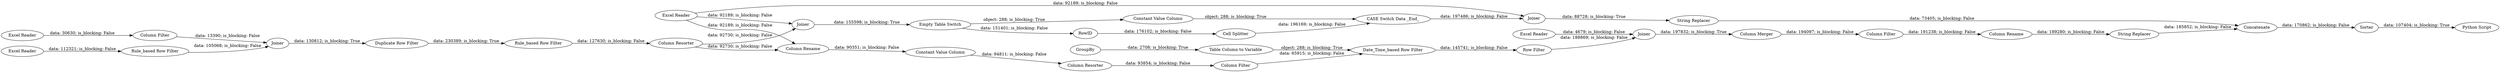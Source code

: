 digraph {
	"6231828218569375547_22" [label="Column Filter"]
	"-7657090582534925253_49" [label="Column Rename"]
	"6231828218569375547_19" [label="Constant Value Column"]
	"-1677974426426378803_13" [label=Joiner]
	"-1677974426426378803_10" [label="Column Filter"]
	"8874213614168462044_45" [label=RowID]
	"6231828218569375547_18" [label="Column Rename"]
	"-7657090582534925253_34" [label="Column Filter"]
	"-7657090582534925253_33" [label="Column Merger"]
	"-7657090582534925253_72" [label="Constant Value Column"]
	"-7657090582534925253_54" [label=Sorter]
	"-7657090582534925253_47" [label=Joiner]
	"6231828218569375547_60" [label="Date_Time_based Row Filter"]
	"-7657090582534925253_38" [label="Duplicate Row Filter"]
	"-7657090582534925253_70" [label="Empty Table Switch"]
	"-7657090582534925253_32" [label=Joiner]
	"-7657090582534925253_50" [label="String Replacer"]
	"-7657090582534925253_31" [label="Excel Reader"]
	"8874213614168462044_46" [label="Cell Splitter"]
	"-7657090582534925253_16" [label=Joiner]
	"-1677974426426378803_12" [label="Rule_based Row Filter"]
	"-1677974426426378803_1" [label="Excel Reader"]
	"6231828218569375547_61" [label="Table Column to Variable"]
	"-7657090582534925253_53" [label="Python Script"]
	"-7657090582534925253_71" [label="CASE Switch Data _End_"]
	"6231828218569375547_62" [label="Row Filter"]
	"6231828218569375547_20" [label="Column Resorter"]
	"-1677974426426378803_9" [label="Excel Reader"]
	"-7657090582534925253_14" [label="Column Resorter"]
	"-7657090582534925253_25" [label=Concatenate]
	"-7657090582534925253_26" [label="String Replacer"]
	"-7657090582534925253_42" [label="Excel Reader"]
	"6231828218569375547_55" [label=GroupBy]
	"-7657090582534925253_39" [label="Rule_based Row Filter"]
	"6231828218569375547_62" -> "-7657090582534925253_32" [label="data: 188869; is_blocking: False"]
	"6231828218569375547_18" -> "6231828218569375547_19" [label="data: 90351; is_blocking: False"]
	"-7657090582534925253_25" -> "-7657090582534925253_54" [label="data: 170862; is_blocking: False"]
	"6231828218569375547_22" -> "6231828218569375547_60" [label="data: 65915; is_blocking: False"]
	"-7657090582534925253_38" -> "-7657090582534925253_39" [label="data: 230389; is_blocking: True"]
	"6231828218569375547_20" -> "6231828218569375547_22" [label="data: 93854; is_blocking: False"]
	"-7657090582534925253_14" -> "-7657090582534925253_16" [label="data: 92730; is_blocking: False"]
	"-1677974426426378803_10" -> "-1677974426426378803_13" [label="data: 13390; is_blocking: False"]
	"8874213614168462044_45" -> "8874213614168462044_46" [label="data: 176102; is_blocking: False"]
	"-7657090582534925253_31" -> "-7657090582534925253_32" [label="data: 4679; is_blocking: False"]
	"-7657090582534925253_70" -> "8874213614168462044_45" [label="data: 151401; is_blocking: False"]
	"-7657090582534925253_16" -> "-7657090582534925253_70" [label="data: 155598; is_blocking: True"]
	"-7657090582534925253_70" -> "-7657090582534925253_72" [label="object: 288; is_blocking: True"]
	"-1677974426426378803_12" -> "-1677974426426378803_13" [label="data: 105068; is_blocking: False"]
	"6231828218569375547_55" -> "6231828218569375547_61" [label="data: 2708; is_blocking: True"]
	"-7657090582534925253_32" -> "-7657090582534925253_33" [label="data: 197832; is_blocking: True"]
	"-7657090582534925253_50" -> "-7657090582534925253_25" [label="data: 185852; is_blocking: False"]
	"-7657090582534925253_54" -> "-7657090582534925253_53" [label="data: 107404; is_blocking: True"]
	"-7657090582534925253_42" -> "6231828218569375547_18" [label="data: 92189; is_blocking: False"]
	"-7657090582534925253_34" -> "-7657090582534925253_49" [label="data: 191238; is_blocking: False"]
	"6231828218569375547_60" -> "6231828218569375547_62" [label="data: 145741; is_blocking: False"]
	"-7657090582534925253_47" -> "-7657090582534925253_26" [label="data: 88728; is_blocking: True"]
	"-7657090582534925253_14" -> "6231828218569375547_18" [label="data: 92730; is_blocking: False"]
	"-1677974426426378803_13" -> "-7657090582534925253_38" [label="data: 130812; is_blocking: True"]
	"6231828218569375547_19" -> "6231828218569375547_20" [label="data: 94811; is_blocking: False"]
	"6231828218569375547_61" -> "6231828218569375547_60" [label="object: 288; is_blocking: True"]
	"-1677974426426378803_9" -> "-1677974426426378803_10" [label="data: 30630; is_blocking: False"]
	"-7657090582534925253_71" -> "-7657090582534925253_47" [label="data: 197486; is_blocking: False"]
	"-7657090582534925253_72" -> "-7657090582534925253_71" [label="object: 288; is_blocking: True"]
	"-7657090582534925253_42" -> "-7657090582534925253_47" [label="data: 92189; is_blocking: False"]
	"-7657090582534925253_39" -> "-7657090582534925253_14" [label="data: 127630; is_blocking: False"]
	"-7657090582534925253_42" -> "-7657090582534925253_16" [label="data: 92189; is_blocking: False"]
	"-1677974426426378803_1" -> "-1677974426426378803_12" [label="data: 112321; is_blocking: False"]
	"-7657090582534925253_49" -> "-7657090582534925253_50" [label="data: 189280; is_blocking: False"]
	"-7657090582534925253_33" -> "-7657090582534925253_34" [label="data: 194097; is_blocking: False"]
	"-7657090582534925253_26" -> "-7657090582534925253_25" [label="data: 73405; is_blocking: False"]
	"8874213614168462044_46" -> "-7657090582534925253_71" [label="data: 196169; is_blocking: False"]
	rankdir=LR
}
